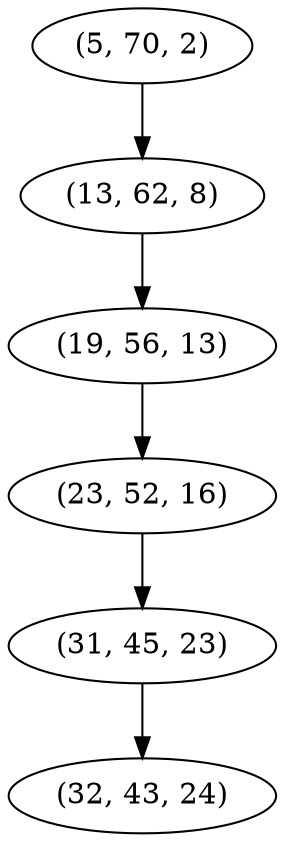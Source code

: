 digraph tree {
    "(5, 70, 2)";
    "(13, 62, 8)";
    "(19, 56, 13)";
    "(23, 52, 16)";
    "(31, 45, 23)";
    "(32, 43, 24)";
    "(5, 70, 2)" -> "(13, 62, 8)";
    "(13, 62, 8)" -> "(19, 56, 13)";
    "(19, 56, 13)" -> "(23, 52, 16)";
    "(23, 52, 16)" -> "(31, 45, 23)";
    "(31, 45, 23)" -> "(32, 43, 24)";
}
